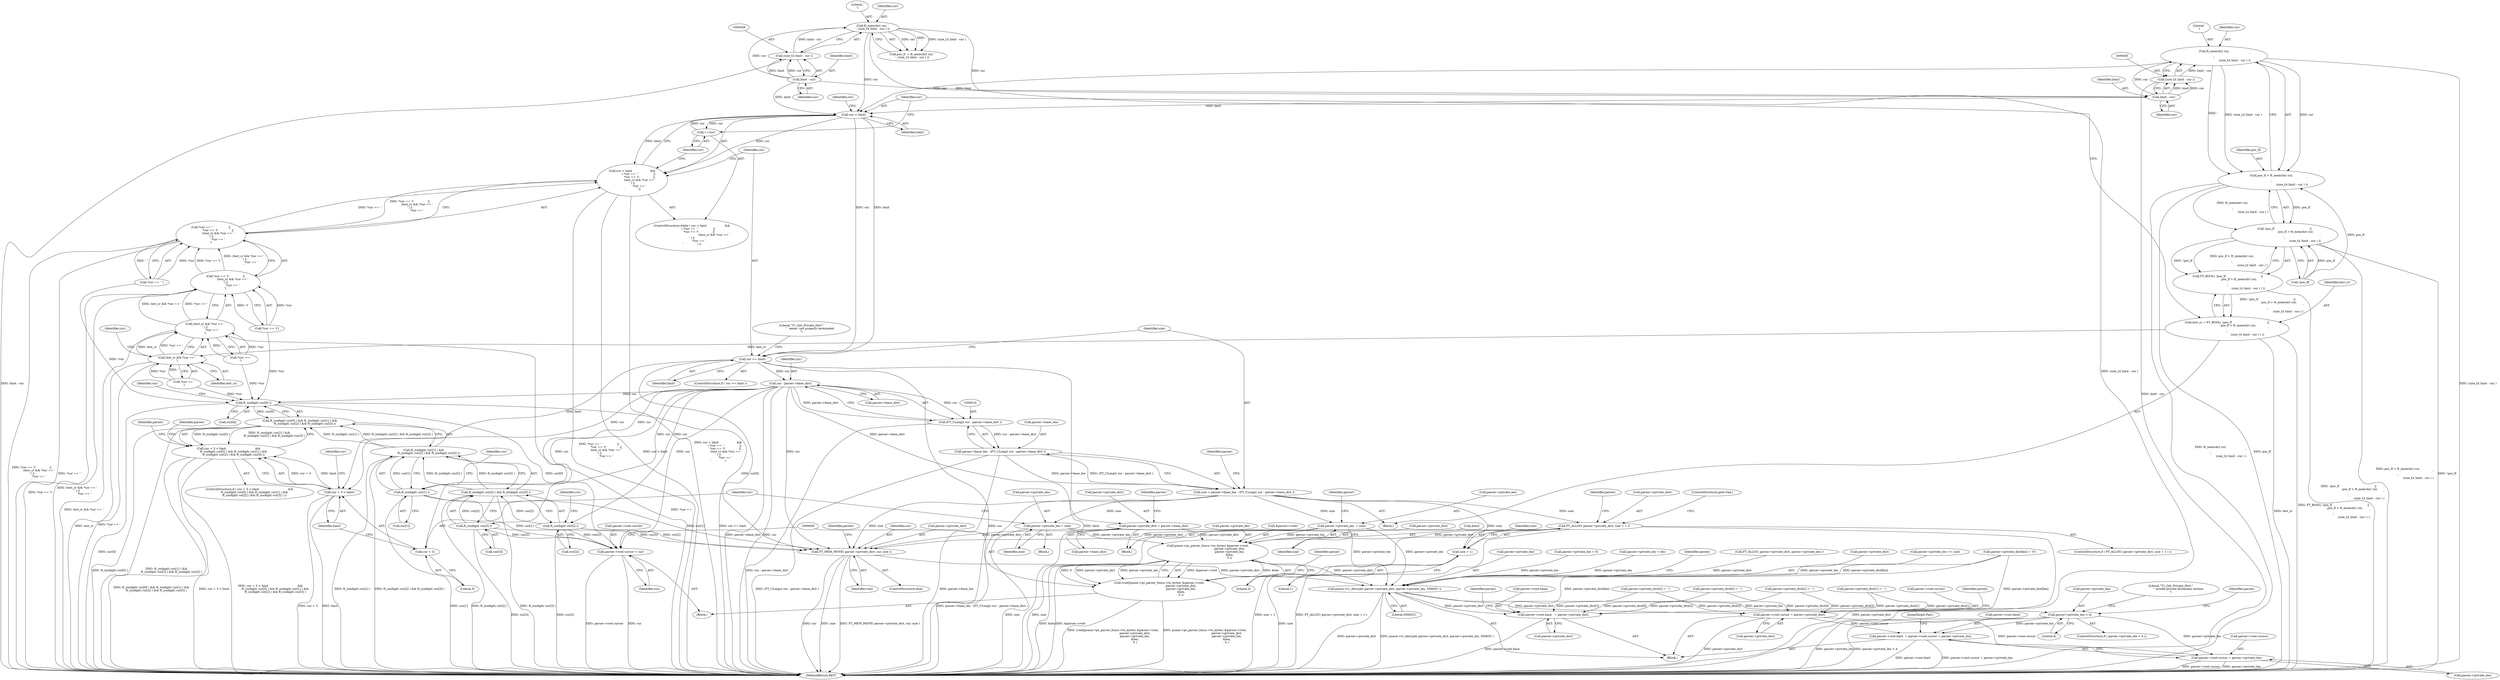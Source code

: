 digraph "0_savannah_e3058617f384cb6709f3878f753fa17aca9e3a30@API" {
"1000461" [label="(Call,ft_memchr( cur,\n                                             '\r',\n                                             (size_t)( limit - cur ) ))"];
"1000466" [label="(Call,limit - cur)"];
"1000450" [label="(Call,limit - cur)"];
"1000445" [label="(Call,ft_memchr( cur, '\n', (size_t)( limit - cur ) ))"];
"1000448" [label="(Call,(size_t)( limit - cur ))"];
"1000464" [label="(Call,(size_t)( limit - cur ))"];
"1000459" [label="(Call,pos_lf > ft_memchr( cur,\n                                             '\r',\n                                             (size_t)( limit - cur ) ))"];
"1000456" [label="(Call,!pos_lf                                       ||\n                         pos_lf > ft_memchr( cur,\n                                             '\r',\n                                             (size_t)( limit - cur ) ))"];
"1000455" [label="(Call,FT_BOOL( !pos_lf                                       ||\n                         pos_lf > ft_memchr( cur,\n                                             '\r',\n                                             (size_t)( limit - cur ) ) ))"];
"1000453" [label="(Call,test_cr = FT_BOOL( !pos_lf                                       ||\n                         pos_lf > ft_memchr( cur,\n                                             '\r',\n                                             (size_t)( limit - cur ) ) ))"];
"1000485" [label="(Call,test_cr && *cur == '\r')"];
"1000484" [label="(Call,(test_cr && *cur == '\r' ) ||\n                *cur == '\n')"];
"1000479" [label="(Call,*cur == '\t'               ||\n                (test_cr && *cur == '\r' ) ||\n                *cur == '\n')"];
"1000474" [label="(Call,*cur == ' '                ||\n                *cur == '\t'               ||\n                (test_cr && *cur == '\r' ) ||\n                *cur == '\n')"];
"1000470" [label="(Call,cur < limit                    &&\n              ( *cur == ' '                ||\n                *cur == '\t'               ||\n                (test_cr && *cur == '\r' ) ||\n                *cur == '\n'               ))"];
"1000471" [label="(Call,cur < limit)"];
"1000495" [label="(Call,++cur)"];
"1000498" [label="(Call,cur >= limit)"];
"1000517" [label="(Call,cur - parser->base_dict)"];
"1000515" [label="(Call,(FT_ULong)( cur - parser->base_dict ))"];
"1000511" [label="(Call,parser->base_len - (FT_ULong)( cur - parser->base_dict ))"];
"1000509" [label="(Call,size = parser->base_len - (FT_ULong)( cur - parser->base_dict ))"];
"1000528" [label="(Call,FT_ALLOC( parser->private_dict, size + 1 ))"];
"1000607" [label="(Call,psaux->ps_parser_funcs->to_bytes( &parser->root,\n                                                parser->private_dict,\n                                                parser->private_len,\n                                                &len,\n                                                0 ))"];
"1000605" [label="(Call,(void)psaux->ps_parser_funcs->to_bytes( &parser->root,\n                                                parser->private_dict,\n                                                parser->private_len,\n                                                &len,\n                                                0 ))"];
"1000640" [label="(Call,psaux->t1_decrypt( parser->private_dict, parser->private_len, 55665U ))"];
"1000649" [label="(Call,parser->private_len < 4)"];
"1000708" [label="(Call,parser->root.limit  = parser->root.cursor + parser->private_len)"];
"1000714" [label="(Call,parser->root.cursor + parser->private_len)"];
"1000690" [label="(Call,parser->root.base   = parser->private_dict)"];
"1000699" [label="(Call,parser->root.cursor = parser->private_dict)"];
"1000634" [label="(Call,FT_MEM_MOVE( parser->private_dict, cur, size ))"];
"1000532" [label="(Call,size + 1)"];
"1000536" [label="(Call,parser->private_len = size)"];
"1000555" [label="(Call,parser->private_len  = size)"];
"1000548" [label="(Call,parser->private_dict = parser->base_dict)"];
"1000572" [label="(Call,cur + 3 < limit)"];
"1000571" [label="(Call,cur + 3 < limit                                &&\n           ft_isxdigit( cur[0] ) && ft_isxdigit( cur[1] ) &&\n           ft_isxdigit( cur[2] ) && ft_isxdigit( cur[3] ))"];
"1000573" [label="(Call,cur + 3)"];
"1000578" [label="(Call,ft_isxdigit( cur[0] ))"];
"1000577" [label="(Call,ft_isxdigit( cur[0] ) && ft_isxdigit( cur[1] ) &&\n           ft_isxdigit( cur[2] ) && ft_isxdigit( cur[3] ))"];
"1000598" [label="(Call,parser->root.cursor = cur)"];
"1000583" [label="(Call,ft_isxdigit( cur[1] ))"];
"1000582" [label="(Call,ft_isxdigit( cur[1] ) &&\n           ft_isxdigit( cur[2] ) && ft_isxdigit( cur[3] ))"];
"1000588" [label="(Call,ft_isxdigit( cur[2] ))"];
"1000587" [label="(Call,ft_isxdigit( cur[2] ) && ft_isxdigit( cur[3] ))"];
"1000592" [label="(Call,ft_isxdigit( cur[3] ))"];
"1000641" [label="(Call,parser->private_dict)"];
"1000484" [label="(Call,(test_cr && *cur == '\r' ) ||\n                *cur == '\n')"];
"1000500" [label="(Identifier,limit)"];
"1000272" [label="(Block,)"];
"1000640" [label="(Call,psaux->t1_decrypt( parser->private_dict, parser->private_len, 55665U ))"];
"1000607" [label="(Call,psaux->ps_parser_funcs->to_bytes( &parser->root,\n                                                parser->private_dict,\n                                                parser->private_len,\n                                                &len,\n                                                0 ))"];
"1000468" [label="(Identifier,cur)"];
"1000452" [label="(Identifier,cur)"];
"1000705" [label="(Call,parser->private_dict)"];
"1000570" [label="(ControlStructure,if ( cur + 3 < limit                                &&\n           ft_isxdigit( cur[0] ) && ft_isxdigit( cur[1] ) &&\n           ft_isxdigit( cur[2] ) && ft_isxdigit( cur[3] ) ))"];
"1000549" [label="(Call,parser->private_dict)"];
"1000708" [label="(Call,parser->root.limit  = parser->root.cursor + parser->private_len)"];
"1000462" [label="(Identifier,cur)"];
"1000472" [label="(Identifier,cur)"];
"1000456" [label="(Call,!pos_lf                                       ||\n                         pos_lf > ft_memchr( cur,\n                                             '\r',\n                                             (size_t)( limit - cur ) ))"];
"1000572" [label="(Call,cur + 3 < limit)"];
"1000447" [label="(Literal,'\n')"];
"1000497" [label="(ControlStructure,if ( cur >= limit ))"];
"1000266" [label="(Call,parser->private_len += size)"];
"1000571" [label="(Call,cur + 3 < limit                                &&\n           ft_isxdigit( cur[0] ) && ft_isxdigit( cur[1] ) &&\n           ft_isxdigit( cur[2] ) && ft_isxdigit( cur[3] ))"];
"1000471" [label="(Call,cur < limit)"];
"1000638" [label="(Identifier,cur)"];
"1000486" [label="(Identifier,test_cr)"];
"1000720" [label="(Call,parser->private_len)"];
"1000644" [label="(Call,parser->private_len)"];
"1000620" [label="(Literal,0)"];
"1000605" [label="(Call,(void)psaux->ps_parser_funcs->to_bytes( &parser->root,\n                                                parser->private_dict,\n                                                parser->private_len,\n                                                &len,\n                                                0 ))"];
"1000690" [label="(Call,parser->root.base   = parser->private_dict)"];
"1000576" [label="(Identifier,limit)"];
"1000696" [label="(Call,parser->private_dict)"];
"1000615" [label="(Call,parser->private_len)"];
"1000700" [label="(Call,parser->root.cursor)"];
"1000455" [label="(Call,FT_BOOL( !pos_lf                                       ||\n                         pos_lf > ft_memchr( cur,\n                                             '\r',\n                                             (size_t)( limit - cur ) ) ))"];
"1000519" [label="(Call,parser->base_dict)"];
"1000477" [label="(Identifier,cur)"];
"1000515" [label="(Call,(FT_ULong)( cur - parser->base_dict ))"];
"1000579" [label="(Call,cur[0])"];
"1000578" [label="(Call,ft_isxdigit( cur[0] ))"];
"1000555" [label="(Call,parser->private_len  = size)"];
"1000141" [label="(Block,)"];
"1000445" [label="(Call,ft_memchr( cur, '\n', (size_t)( limit - cur ) ))"];
"1000510" [label="(Identifier,size)"];
"1000699" [label="(Call,parser->root.cursor = parser->private_dict)"];
"1000669" [label="(Call,parser->private_dict[1] = ' ')"];
"1000491" [label="(Call,*cur == '\n')"];
"1000538" [label="(Identifier,parser)"];
"1000650" [label="(Call,parser->private_len)"];
"1000512" [label="(Call,parser->base_len)"];
"1000469" [label="(ControlStructure,while ( cur < limit                    &&\n              ( *cur == ' '                ||\n                *cur == '\t'               ||\n                (test_cr && *cur == '\r' ) ||\n                *cur == '\n'               ) ))"];
"1000475" [label="(Call,*cur == ' ')"];
"1000229" [label="(Call,parser->private_len = 0)"];
"1000608" [label="(Call,&parser->root)"];
"1000711" [label="(Identifier,parser)"];
"1000683" [label="(Call,parser->private_dict[3] = ' ')"];
"1000557" [label="(Identifier,parser)"];
"1000470" [label="(Call,cur < limit                    &&\n              ( *cur == ' '                ||\n                *cur == '\t'               ||\n                (test_cr && *cur == '\r' ) ||\n                *cur == '\n'               ))"];
"1000450" [label="(Call,limit - cur)"];
"1000473" [label="(Identifier,limit)"];
"1000532" [label="(Call,size + 1)"];
"1000639" [label="(Identifier,size)"];
"1000542" [label="(Block,)"];
"1000575" [label="(Literal,3)"];
"1000582" [label="(Call,ft_isxdigit( cur[1] ) &&\n           ft_isxdigit( cur[2] ) && ft_isxdigit( cur[3] ))"];
"1000633" [label="(ControlStructure,else)"];
"1000463" [label="(Literal,'\r')"];
"1000662" [label="(Call,parser->private_dict[0] = ' ')"];
"1000593" [label="(Call,cur[3])"];
"1000474" [label="(Call,*cur == ' '                ||\n                *cur == '\t'               ||\n                (test_cr && *cur == '\r' ) ||\n                *cur == '\n')"];
"1000727" [label="(MethodReturn,RET)"];
"1000460" [label="(Identifier,pos_lf)"];
"1000536" [label="(Call,parser->private_len = size)"];
"1000612" [label="(Call,parser->private_dict)"];
"1000459" [label="(Call,pos_lf > ft_memchr( cur,\n                                             '\r',\n                                             (size_t)( limit - cur ) ))"];
"1000499" [label="(Identifier,cur)"];
"1000503" [label="(Literal,\"T1_Get_Private_Dict:\"\n                   \" `eexec' not properly terminated\n\")"];
"1000723" [label="(JumpTarget,Fail:)"];
"1000584" [label="(Call,cur[1])"];
"1000635" [label="(Call,parser->private_dict)"];
"1000656" [label="(Literal,\"T1_Get_Private_Dict:\"\n                 \" invalid private dictionary section\n\")"];
"1000457" [label="(Call,!pos_lf)"];
"1000583" [label="(Call,ft_isxdigit( cur[1] ))"];
"1000588" [label="(Call,ft_isxdigit( cur[2] ))"];
"1000443" [label="(Call,pos_lf  = ft_memchr( cur, '\n', (size_t)( limit - cur ) ))"];
"1000537" [label="(Call,parser->private_len)"];
"1000634" [label="(Call,FT_MEM_MOVE( parser->private_dict, cur, size ))"];
"1000621" [label="(Call,parser->private_len = len)"];
"1000559" [label="(Identifier,size)"];
"1000466" [label="(Call,limit - cur)"];
"1000552" [label="(Call,parser->base_dict)"];
"1000598" [label="(Call,parser->root.cursor = cur)"];
"1000464" [label="(Call,(size_t)( limit - cur ))"];
"1000691" [label="(Call,parser->root.base)"];
"1000493" [label="(Identifier,cur)"];
"1000496" [label="(Identifier,cur)"];
"1000577" [label="(Call,ft_isxdigit( cur[0] ) && ft_isxdigit( cur[1] ) &&\n           ft_isxdigit( cur[2] ) && ft_isxdigit( cur[3] ))"];
"1000511" [label="(Call,parser->base_len - (FT_ULong)( cur - parser->base_dict ))"];
"1000715" [label="(Call,parser->root.cursor)"];
"1000495" [label="(Call,++cur)"];
"1000498" [label="(Call,cur >= limit)"];
"1000626" [label="(Call,parser->private_dict[len] = '\0')"];
"1000580" [label="(Identifier,cur)"];
"1000601" [label="(Identifier,parser)"];
"1000648" [label="(ControlStructure,if ( parser->private_len < 4 ))"];
"1000665" [label="(Identifier,parser)"];
"1000479" [label="(Call,*cur == '\t'               ||\n                (test_cr && *cur == '\r' ) ||\n                *cur == '\n')"];
"1000642" [label="(Identifier,parser)"];
"1000604" [label="(Identifier,cur)"];
"1000509" [label="(Call,size = parser->base_len - (FT_ULong)( cur - parser->base_dict ))"];
"1000585" [label="(Identifier,cur)"];
"1000562" [label="(Identifier,parser)"];
"1000653" [label="(Literal,4)"];
"1000487" [label="(Call,*cur == '\r')"];
"1000548" [label="(Call,parser->private_dict = parser->base_dict)"];
"1000623" [label="(Identifier,parser)"];
"1000587" [label="(Call,ft_isxdigit( cur[2] ) && ft_isxdigit( cur[3] ))"];
"1000451" [label="(Identifier,limit)"];
"1000454" [label="(Identifier,test_cr)"];
"1000594" [label="(Identifier,cur)"];
"1000529" [label="(Call,parser->private_dict)"];
"1000533" [label="(Identifier,size)"];
"1000556" [label="(Call,parser->private_len)"];
"1000446" [label="(Identifier,cur)"];
"1000590" [label="(Identifier,cur)"];
"1000480" [label="(Call,*cur == '\t')"];
"1000526" [label="(Block,)"];
"1000618" [label="(Call,&len)"];
"1000534" [label="(Literal,1)"];
"1000528" [label="(Call,FT_ALLOC( parser->private_dict, size + 1 ))"];
"1000527" [label="(ControlStructure,if ( FT_ALLOC( parser->private_dict, size + 1 ) ))"];
"1000467" [label="(Identifier,limit)"];
"1000636" [label="(Identifier,parser)"];
"1000596" [label="(Block,)"];
"1000517" [label="(Call,cur - parser->base_dict)"];
"1000647" [label="(Literal,55665U)"];
"1000651" [label="(Identifier,parser)"];
"1000485" [label="(Call,test_cr && *cur == '\r')"];
"1000221" [label="(Call,FT_ALLOC( parser->private_dict, parser->private_len ))"];
"1000573" [label="(Call,cur + 3)"];
"1000589" [label="(Call,cur[2])"];
"1000574" [label="(Identifier,cur)"];
"1000448" [label="(Call,(size_t)( limit - cur ))"];
"1000540" [label="(Identifier,size)"];
"1000524" [label="(Identifier,parser)"];
"1000461" [label="(Call,ft_memchr( cur,\n                                             '\r',\n                                             (size_t)( limit - cur ) ))"];
"1000535" [label="(ControlStructure,goto Fail;)"];
"1000453" [label="(Call,test_cr = FT_BOOL( !pos_lf                                       ||\n                         pos_lf > ft_memchr( cur,\n                                             '\r',\n                                             (size_t)( limit - cur ) ) ))"];
"1000592" [label="(Call,ft_isxdigit( cur[3] ))"];
"1000599" [label="(Call,parser->root.cursor)"];
"1000676" [label="(Call,parser->private_dict[2] = ' ')"];
"1000702" [label="(Identifier,parser)"];
"1000714" [label="(Call,parser->root.cursor + parser->private_len)"];
"1000709" [label="(Call,parser->root.limit)"];
"1000649" [label="(Call,parser->private_len < 4)"];
"1000518" [label="(Identifier,cur)"];
"1000461" -> "1000459"  [label="AST: "];
"1000461" -> "1000464"  [label="CFG: "];
"1000462" -> "1000461"  [label="AST: "];
"1000463" -> "1000461"  [label="AST: "];
"1000464" -> "1000461"  [label="AST: "];
"1000459" -> "1000461"  [label="CFG: "];
"1000461" -> "1000727"  [label="DDG: (size_t)( limit - cur )"];
"1000461" -> "1000459"  [label="DDG: cur"];
"1000461" -> "1000459"  [label="DDG: '\r'"];
"1000461" -> "1000459"  [label="DDG: (size_t)( limit - cur )"];
"1000466" -> "1000461"  [label="DDG: cur"];
"1000464" -> "1000461"  [label="DDG: limit - cur"];
"1000461" -> "1000471"  [label="DDG: cur"];
"1000466" -> "1000464"  [label="AST: "];
"1000466" -> "1000468"  [label="CFG: "];
"1000467" -> "1000466"  [label="AST: "];
"1000468" -> "1000466"  [label="AST: "];
"1000464" -> "1000466"  [label="CFG: "];
"1000466" -> "1000464"  [label="DDG: limit"];
"1000466" -> "1000464"  [label="DDG: cur"];
"1000450" -> "1000466"  [label="DDG: limit"];
"1000445" -> "1000466"  [label="DDG: cur"];
"1000466" -> "1000471"  [label="DDG: limit"];
"1000450" -> "1000448"  [label="AST: "];
"1000450" -> "1000452"  [label="CFG: "];
"1000451" -> "1000450"  [label="AST: "];
"1000452" -> "1000450"  [label="AST: "];
"1000448" -> "1000450"  [label="CFG: "];
"1000450" -> "1000445"  [label="DDG: cur"];
"1000450" -> "1000448"  [label="DDG: limit"];
"1000450" -> "1000448"  [label="DDG: cur"];
"1000450" -> "1000471"  [label="DDG: limit"];
"1000445" -> "1000443"  [label="AST: "];
"1000445" -> "1000448"  [label="CFG: "];
"1000446" -> "1000445"  [label="AST: "];
"1000447" -> "1000445"  [label="AST: "];
"1000448" -> "1000445"  [label="AST: "];
"1000443" -> "1000445"  [label="CFG: "];
"1000445" -> "1000727"  [label="DDG: (size_t)( limit - cur )"];
"1000445" -> "1000443"  [label="DDG: cur"];
"1000445" -> "1000443"  [label="DDG: '\n'"];
"1000445" -> "1000443"  [label="DDG: (size_t)( limit - cur )"];
"1000448" -> "1000445"  [label="DDG: limit - cur"];
"1000445" -> "1000471"  [label="DDG: cur"];
"1000449" -> "1000448"  [label="AST: "];
"1000448" -> "1000727"  [label="DDG: limit - cur"];
"1000465" -> "1000464"  [label="AST: "];
"1000464" -> "1000727"  [label="DDG: limit - cur"];
"1000459" -> "1000456"  [label="AST: "];
"1000460" -> "1000459"  [label="AST: "];
"1000456" -> "1000459"  [label="CFG: "];
"1000459" -> "1000727"  [label="DDG: ft_memchr( cur,\n                                             '\r',\n                                             (size_t)( limit - cur ) )"];
"1000459" -> "1000727"  [label="DDG: pos_lf"];
"1000459" -> "1000456"  [label="DDG: pos_lf"];
"1000459" -> "1000456"  [label="DDG: ft_memchr( cur,\n                                             '\r',\n                                             (size_t)( limit - cur ) )"];
"1000457" -> "1000459"  [label="DDG: pos_lf"];
"1000456" -> "1000455"  [label="AST: "];
"1000456" -> "1000457"  [label="CFG: "];
"1000457" -> "1000456"  [label="AST: "];
"1000455" -> "1000456"  [label="CFG: "];
"1000456" -> "1000727"  [label="DDG: pos_lf > ft_memchr( cur,\n                                             '\r',\n                                             (size_t)( limit - cur ) )"];
"1000456" -> "1000727"  [label="DDG: !pos_lf"];
"1000456" -> "1000455"  [label="DDG: !pos_lf"];
"1000456" -> "1000455"  [label="DDG: pos_lf > ft_memchr( cur,\n                                             '\r',\n                                             (size_t)( limit - cur ) )"];
"1000457" -> "1000456"  [label="DDG: pos_lf"];
"1000455" -> "1000453"  [label="AST: "];
"1000453" -> "1000455"  [label="CFG: "];
"1000455" -> "1000727"  [label="DDG: !pos_lf                                       ||\n                         pos_lf > ft_memchr( cur,\n                                             '\r',\n                                             (size_t)( limit - cur ) )"];
"1000455" -> "1000453"  [label="DDG: !pos_lf                                       ||\n                         pos_lf > ft_memchr( cur,\n                                             '\r',\n                                             (size_t)( limit - cur ) )"];
"1000453" -> "1000272"  [label="AST: "];
"1000454" -> "1000453"  [label="AST: "];
"1000472" -> "1000453"  [label="CFG: "];
"1000453" -> "1000727"  [label="DDG: FT_BOOL( !pos_lf                                       ||\n                         pos_lf > ft_memchr( cur,\n                                             '\r',\n                                             (size_t)( limit - cur ) ) )"];
"1000453" -> "1000727"  [label="DDG: test_cr"];
"1000453" -> "1000485"  [label="DDG: test_cr"];
"1000485" -> "1000484"  [label="AST: "];
"1000485" -> "1000486"  [label="CFG: "];
"1000485" -> "1000487"  [label="CFG: "];
"1000486" -> "1000485"  [label="AST: "];
"1000487" -> "1000485"  [label="AST: "];
"1000493" -> "1000485"  [label="CFG: "];
"1000484" -> "1000485"  [label="CFG: "];
"1000485" -> "1000727"  [label="DDG: test_cr"];
"1000485" -> "1000727"  [label="DDG: *cur == '\r'"];
"1000485" -> "1000484"  [label="DDG: test_cr"];
"1000485" -> "1000484"  [label="DDG: *cur == '\r'"];
"1000487" -> "1000485"  [label="DDG: *cur"];
"1000487" -> "1000485"  [label="DDG: '\r'"];
"1000484" -> "1000479"  [label="AST: "];
"1000484" -> "1000491"  [label="CFG: "];
"1000491" -> "1000484"  [label="AST: "];
"1000479" -> "1000484"  [label="CFG: "];
"1000484" -> "1000727"  [label="DDG: *cur == '\n'"];
"1000484" -> "1000727"  [label="DDG: test_cr && *cur == '\r'"];
"1000484" -> "1000479"  [label="DDG: test_cr && *cur == '\r'"];
"1000484" -> "1000479"  [label="DDG: *cur == '\n'"];
"1000491" -> "1000484"  [label="DDG: *cur"];
"1000491" -> "1000484"  [label="DDG: '\n'"];
"1000479" -> "1000474"  [label="AST: "];
"1000479" -> "1000480"  [label="CFG: "];
"1000480" -> "1000479"  [label="AST: "];
"1000474" -> "1000479"  [label="CFG: "];
"1000479" -> "1000727"  [label="DDG: *cur == '\t'"];
"1000479" -> "1000727"  [label="DDG: (test_cr && *cur == '\r' ) ||\n                *cur == '\n'"];
"1000479" -> "1000474"  [label="DDG: *cur == '\t'"];
"1000479" -> "1000474"  [label="DDG: (test_cr && *cur == '\r' ) ||\n                *cur == '\n'"];
"1000480" -> "1000479"  [label="DDG: *cur"];
"1000480" -> "1000479"  [label="DDG: '\t'"];
"1000474" -> "1000470"  [label="AST: "];
"1000474" -> "1000475"  [label="CFG: "];
"1000475" -> "1000474"  [label="AST: "];
"1000470" -> "1000474"  [label="CFG: "];
"1000474" -> "1000727"  [label="DDG: *cur == '\t'               ||\n                (test_cr && *cur == '\r' ) ||\n                *cur == '\n'"];
"1000474" -> "1000727"  [label="DDG: *cur == ' '"];
"1000474" -> "1000470"  [label="DDG: *cur == ' '"];
"1000474" -> "1000470"  [label="DDG: *cur == '\t'               ||\n                (test_cr && *cur == '\r' ) ||\n                *cur == '\n'"];
"1000475" -> "1000474"  [label="DDG: *cur"];
"1000475" -> "1000474"  [label="DDG: ' '"];
"1000470" -> "1000469"  [label="AST: "];
"1000470" -> "1000471"  [label="CFG: "];
"1000471" -> "1000470"  [label="AST: "];
"1000496" -> "1000470"  [label="CFG: "];
"1000499" -> "1000470"  [label="CFG: "];
"1000470" -> "1000727"  [label="DDG: *cur == ' '                ||\n                *cur == '\t'               ||\n                (test_cr && *cur == '\r' ) ||\n                *cur == '\n'"];
"1000470" -> "1000727"  [label="DDG: cur < limit"];
"1000470" -> "1000727"  [label="DDG: cur < limit                    &&\n              ( *cur == ' '                ||\n                *cur == '\t'               ||\n                (test_cr && *cur == '\r' ) ||\n                *cur == '\n'               )"];
"1000471" -> "1000470"  [label="DDG: cur"];
"1000471" -> "1000470"  [label="DDG: limit"];
"1000471" -> "1000473"  [label="CFG: "];
"1000472" -> "1000471"  [label="AST: "];
"1000473" -> "1000471"  [label="AST: "];
"1000477" -> "1000471"  [label="CFG: "];
"1000495" -> "1000471"  [label="DDG: cur"];
"1000471" -> "1000495"  [label="DDG: cur"];
"1000471" -> "1000498"  [label="DDG: cur"];
"1000471" -> "1000498"  [label="DDG: limit"];
"1000495" -> "1000469"  [label="AST: "];
"1000495" -> "1000496"  [label="CFG: "];
"1000496" -> "1000495"  [label="AST: "];
"1000472" -> "1000495"  [label="CFG: "];
"1000498" -> "1000497"  [label="AST: "];
"1000498" -> "1000500"  [label="CFG: "];
"1000499" -> "1000498"  [label="AST: "];
"1000500" -> "1000498"  [label="AST: "];
"1000503" -> "1000498"  [label="CFG: "];
"1000510" -> "1000498"  [label="CFG: "];
"1000498" -> "1000727"  [label="DDG: cur >= limit"];
"1000498" -> "1000727"  [label="DDG: cur"];
"1000498" -> "1000727"  [label="DDG: limit"];
"1000498" -> "1000517"  [label="DDG: cur"];
"1000498" -> "1000572"  [label="DDG: limit"];
"1000517" -> "1000515"  [label="AST: "];
"1000517" -> "1000519"  [label="CFG: "];
"1000518" -> "1000517"  [label="AST: "];
"1000519" -> "1000517"  [label="AST: "];
"1000515" -> "1000517"  [label="CFG: "];
"1000517" -> "1000727"  [label="DDG: parser->base_dict"];
"1000517" -> "1000727"  [label="DDG: cur"];
"1000517" -> "1000515"  [label="DDG: cur"];
"1000517" -> "1000515"  [label="DDG: parser->base_dict"];
"1000517" -> "1000548"  [label="DDG: parser->base_dict"];
"1000517" -> "1000572"  [label="DDG: cur"];
"1000517" -> "1000573"  [label="DDG: cur"];
"1000517" -> "1000578"  [label="DDG: cur"];
"1000517" -> "1000583"  [label="DDG: cur"];
"1000517" -> "1000588"  [label="DDG: cur"];
"1000517" -> "1000592"  [label="DDG: cur"];
"1000517" -> "1000598"  [label="DDG: cur"];
"1000517" -> "1000634"  [label="DDG: cur"];
"1000515" -> "1000511"  [label="AST: "];
"1000516" -> "1000515"  [label="AST: "];
"1000511" -> "1000515"  [label="CFG: "];
"1000515" -> "1000727"  [label="DDG: cur - parser->base_dict"];
"1000515" -> "1000511"  [label="DDG: cur - parser->base_dict"];
"1000511" -> "1000509"  [label="AST: "];
"1000512" -> "1000511"  [label="AST: "];
"1000509" -> "1000511"  [label="CFG: "];
"1000511" -> "1000727"  [label="DDG: (FT_ULong)( cur - parser->base_dict )"];
"1000511" -> "1000727"  [label="DDG: parser->base_len"];
"1000511" -> "1000509"  [label="DDG: parser->base_len"];
"1000511" -> "1000509"  [label="DDG: (FT_ULong)( cur - parser->base_dict )"];
"1000509" -> "1000272"  [label="AST: "];
"1000510" -> "1000509"  [label="AST: "];
"1000524" -> "1000509"  [label="CFG: "];
"1000509" -> "1000727"  [label="DDG: parser->base_len - (FT_ULong)( cur - parser->base_dict )"];
"1000509" -> "1000528"  [label="DDG: size"];
"1000509" -> "1000532"  [label="DDG: size"];
"1000509" -> "1000536"  [label="DDG: size"];
"1000509" -> "1000555"  [label="DDG: size"];
"1000509" -> "1000634"  [label="DDG: size"];
"1000528" -> "1000527"  [label="AST: "];
"1000528" -> "1000532"  [label="CFG: "];
"1000529" -> "1000528"  [label="AST: "];
"1000532" -> "1000528"  [label="AST: "];
"1000535" -> "1000528"  [label="CFG: "];
"1000538" -> "1000528"  [label="CFG: "];
"1000528" -> "1000727"  [label="DDG: FT_ALLOC( parser->private_dict, size + 1 )"];
"1000528" -> "1000727"  [label="DDG: parser->private_dict"];
"1000528" -> "1000727"  [label="DDG: size + 1"];
"1000528" -> "1000607"  [label="DDG: parser->private_dict"];
"1000528" -> "1000634"  [label="DDG: parser->private_dict"];
"1000607" -> "1000605"  [label="AST: "];
"1000607" -> "1000620"  [label="CFG: "];
"1000608" -> "1000607"  [label="AST: "];
"1000612" -> "1000607"  [label="AST: "];
"1000615" -> "1000607"  [label="AST: "];
"1000618" -> "1000607"  [label="AST: "];
"1000620" -> "1000607"  [label="AST: "];
"1000605" -> "1000607"  [label="CFG: "];
"1000607" -> "1000727"  [label="DDG: &len"];
"1000607" -> "1000727"  [label="DDG: &parser->root"];
"1000607" -> "1000605"  [label="DDG: &parser->root"];
"1000607" -> "1000605"  [label="DDG: &len"];
"1000607" -> "1000605"  [label="DDG: 0"];
"1000607" -> "1000605"  [label="DDG: parser->private_dict"];
"1000607" -> "1000605"  [label="DDG: parser->private_len"];
"1000548" -> "1000607"  [label="DDG: parser->private_dict"];
"1000555" -> "1000607"  [label="DDG: parser->private_len"];
"1000536" -> "1000607"  [label="DDG: parser->private_len"];
"1000607" -> "1000640"  [label="DDG: parser->private_dict"];
"1000605" -> "1000596"  [label="AST: "];
"1000606" -> "1000605"  [label="AST: "];
"1000623" -> "1000605"  [label="CFG: "];
"1000605" -> "1000727"  [label="DDG: psaux->ps_parser_funcs->to_bytes( &parser->root,\n                                                parser->private_dict,\n                                                parser->private_len,\n                                                &len,\n                                                0 )"];
"1000605" -> "1000727"  [label="DDG: (void)psaux->ps_parser_funcs->to_bytes( &parser->root,\n                                                parser->private_dict,\n                                                parser->private_len,\n                                                &len,\n                                                0 )"];
"1000640" -> "1000141"  [label="AST: "];
"1000640" -> "1000647"  [label="CFG: "];
"1000641" -> "1000640"  [label="AST: "];
"1000644" -> "1000640"  [label="AST: "];
"1000647" -> "1000640"  [label="AST: "];
"1000651" -> "1000640"  [label="CFG: "];
"1000640" -> "1000727"  [label="DDG: parser->private_dict"];
"1000640" -> "1000727"  [label="DDG: psaux->t1_decrypt( parser->private_dict, parser->private_len, 55665U )"];
"1000626" -> "1000640"  [label="DDG: parser->private_dict[len]"];
"1000634" -> "1000640"  [label="DDG: parser->private_dict"];
"1000221" -> "1000640"  [label="DDG: parser->private_dict"];
"1000621" -> "1000640"  [label="DDG: parser->private_len"];
"1000266" -> "1000640"  [label="DDG: parser->private_len"];
"1000555" -> "1000640"  [label="DDG: parser->private_len"];
"1000229" -> "1000640"  [label="DDG: parser->private_len"];
"1000536" -> "1000640"  [label="DDG: parser->private_len"];
"1000640" -> "1000649"  [label="DDG: parser->private_len"];
"1000640" -> "1000690"  [label="DDG: parser->private_dict"];
"1000640" -> "1000699"  [label="DDG: parser->private_dict"];
"1000649" -> "1000648"  [label="AST: "];
"1000649" -> "1000653"  [label="CFG: "];
"1000650" -> "1000649"  [label="AST: "];
"1000653" -> "1000649"  [label="AST: "];
"1000656" -> "1000649"  [label="CFG: "];
"1000665" -> "1000649"  [label="CFG: "];
"1000649" -> "1000727"  [label="DDG: parser->private_len"];
"1000649" -> "1000727"  [label="DDG: parser->private_len < 4"];
"1000649" -> "1000708"  [label="DDG: parser->private_len"];
"1000649" -> "1000714"  [label="DDG: parser->private_len"];
"1000708" -> "1000141"  [label="AST: "];
"1000708" -> "1000714"  [label="CFG: "];
"1000709" -> "1000708"  [label="AST: "];
"1000714" -> "1000708"  [label="AST: "];
"1000723" -> "1000708"  [label="CFG: "];
"1000708" -> "1000727"  [label="DDG: parser->root.cursor + parser->private_len"];
"1000708" -> "1000727"  [label="DDG: parser->root.limit"];
"1000699" -> "1000708"  [label="DDG: parser->root.cursor"];
"1000714" -> "1000720"  [label="CFG: "];
"1000715" -> "1000714"  [label="AST: "];
"1000720" -> "1000714"  [label="AST: "];
"1000714" -> "1000727"  [label="DDG: parser->root.cursor"];
"1000714" -> "1000727"  [label="DDG: parser->private_len"];
"1000699" -> "1000714"  [label="DDG: parser->root.cursor"];
"1000690" -> "1000141"  [label="AST: "];
"1000690" -> "1000696"  [label="CFG: "];
"1000691" -> "1000690"  [label="AST: "];
"1000696" -> "1000690"  [label="AST: "];
"1000702" -> "1000690"  [label="CFG: "];
"1000690" -> "1000727"  [label="DDG: parser->root.base"];
"1000676" -> "1000690"  [label="DDG: parser->private_dict[2]"];
"1000626" -> "1000690"  [label="DDG: parser->private_dict[len]"];
"1000669" -> "1000690"  [label="DDG: parser->private_dict[1]"];
"1000683" -> "1000690"  [label="DDG: parser->private_dict[3]"];
"1000662" -> "1000690"  [label="DDG: parser->private_dict[0]"];
"1000699" -> "1000141"  [label="AST: "];
"1000699" -> "1000705"  [label="CFG: "];
"1000700" -> "1000699"  [label="AST: "];
"1000705" -> "1000699"  [label="AST: "];
"1000711" -> "1000699"  [label="CFG: "];
"1000699" -> "1000727"  [label="DDG: parser->private_dict"];
"1000676" -> "1000699"  [label="DDG: parser->private_dict[2]"];
"1000626" -> "1000699"  [label="DDG: parser->private_dict[len]"];
"1000669" -> "1000699"  [label="DDG: parser->private_dict[1]"];
"1000683" -> "1000699"  [label="DDG: parser->private_dict[3]"];
"1000662" -> "1000699"  [label="DDG: parser->private_dict[0]"];
"1000634" -> "1000633"  [label="AST: "];
"1000634" -> "1000639"  [label="CFG: "];
"1000635" -> "1000634"  [label="AST: "];
"1000638" -> "1000634"  [label="AST: "];
"1000639" -> "1000634"  [label="AST: "];
"1000642" -> "1000634"  [label="CFG: "];
"1000634" -> "1000727"  [label="DDG: cur"];
"1000634" -> "1000727"  [label="DDG: size"];
"1000634" -> "1000727"  [label="DDG: FT_MEM_MOVE( parser->private_dict, cur, size )"];
"1000548" -> "1000634"  [label="DDG: parser->private_dict"];
"1000578" -> "1000634"  [label="DDG: cur[0]"];
"1000588" -> "1000634"  [label="DDG: cur[2]"];
"1000583" -> "1000634"  [label="DDG: cur[1]"];
"1000592" -> "1000634"  [label="DDG: cur[3]"];
"1000532" -> "1000534"  [label="CFG: "];
"1000533" -> "1000532"  [label="AST: "];
"1000534" -> "1000532"  [label="AST: "];
"1000532" -> "1000727"  [label="DDG: size"];
"1000536" -> "1000526"  [label="AST: "];
"1000536" -> "1000540"  [label="CFG: "];
"1000537" -> "1000536"  [label="AST: "];
"1000540" -> "1000536"  [label="AST: "];
"1000574" -> "1000536"  [label="CFG: "];
"1000536" -> "1000727"  [label="DDG: size"];
"1000555" -> "1000542"  [label="AST: "];
"1000555" -> "1000559"  [label="CFG: "];
"1000556" -> "1000555"  [label="AST: "];
"1000559" -> "1000555"  [label="AST: "];
"1000562" -> "1000555"  [label="CFG: "];
"1000555" -> "1000727"  [label="DDG: size"];
"1000548" -> "1000542"  [label="AST: "];
"1000548" -> "1000552"  [label="CFG: "];
"1000549" -> "1000548"  [label="AST: "];
"1000552" -> "1000548"  [label="AST: "];
"1000557" -> "1000548"  [label="CFG: "];
"1000572" -> "1000571"  [label="AST: "];
"1000572" -> "1000576"  [label="CFG: "];
"1000573" -> "1000572"  [label="AST: "];
"1000576" -> "1000572"  [label="AST: "];
"1000580" -> "1000572"  [label="CFG: "];
"1000571" -> "1000572"  [label="CFG: "];
"1000572" -> "1000727"  [label="DDG: limit"];
"1000572" -> "1000727"  [label="DDG: cur + 3"];
"1000572" -> "1000571"  [label="DDG: cur + 3"];
"1000572" -> "1000571"  [label="DDG: limit"];
"1000571" -> "1000570"  [label="AST: "];
"1000571" -> "1000577"  [label="CFG: "];
"1000577" -> "1000571"  [label="AST: "];
"1000601" -> "1000571"  [label="CFG: "];
"1000636" -> "1000571"  [label="CFG: "];
"1000571" -> "1000727"  [label="DDG: cur + 3 < limit                                &&\n           ft_isxdigit( cur[0] ) && ft_isxdigit( cur[1] ) &&\n           ft_isxdigit( cur[2] ) && ft_isxdigit( cur[3] )"];
"1000571" -> "1000727"  [label="DDG: ft_isxdigit( cur[0] ) && ft_isxdigit( cur[1] ) &&\n           ft_isxdigit( cur[2] ) && ft_isxdigit( cur[3] )"];
"1000571" -> "1000727"  [label="DDG: cur + 3 < limit"];
"1000577" -> "1000571"  [label="DDG: ft_isxdigit( cur[0] )"];
"1000577" -> "1000571"  [label="DDG: ft_isxdigit( cur[1] ) &&\n           ft_isxdigit( cur[2] ) && ft_isxdigit( cur[3] )"];
"1000573" -> "1000575"  [label="CFG: "];
"1000574" -> "1000573"  [label="AST: "];
"1000575" -> "1000573"  [label="AST: "];
"1000576" -> "1000573"  [label="CFG: "];
"1000578" -> "1000577"  [label="AST: "];
"1000578" -> "1000579"  [label="CFG: "];
"1000579" -> "1000578"  [label="AST: "];
"1000585" -> "1000578"  [label="CFG: "];
"1000577" -> "1000578"  [label="CFG: "];
"1000578" -> "1000727"  [label="DDG: cur[0]"];
"1000578" -> "1000577"  [label="DDG: cur[0]"];
"1000487" -> "1000578"  [label="DDG: *cur"];
"1000475" -> "1000578"  [label="DDG: *cur"];
"1000491" -> "1000578"  [label="DDG: *cur"];
"1000480" -> "1000578"  [label="DDG: *cur"];
"1000578" -> "1000598"  [label="DDG: cur[0]"];
"1000577" -> "1000582"  [label="CFG: "];
"1000582" -> "1000577"  [label="AST: "];
"1000577" -> "1000727"  [label="DDG: ft_isxdigit( cur[0] )"];
"1000577" -> "1000727"  [label="DDG: ft_isxdigit( cur[1] ) &&\n           ft_isxdigit( cur[2] ) && ft_isxdigit( cur[3] )"];
"1000582" -> "1000577"  [label="DDG: ft_isxdigit( cur[1] )"];
"1000582" -> "1000577"  [label="DDG: ft_isxdigit( cur[2] ) && ft_isxdigit( cur[3] )"];
"1000598" -> "1000596"  [label="AST: "];
"1000598" -> "1000604"  [label="CFG: "];
"1000599" -> "1000598"  [label="AST: "];
"1000604" -> "1000598"  [label="AST: "];
"1000606" -> "1000598"  [label="CFG: "];
"1000598" -> "1000727"  [label="DDG: parser->root.cursor"];
"1000598" -> "1000727"  [label="DDG: cur"];
"1000588" -> "1000598"  [label="DDG: cur[2]"];
"1000583" -> "1000598"  [label="DDG: cur[1]"];
"1000592" -> "1000598"  [label="DDG: cur[3]"];
"1000583" -> "1000582"  [label="AST: "];
"1000583" -> "1000584"  [label="CFG: "];
"1000584" -> "1000583"  [label="AST: "];
"1000590" -> "1000583"  [label="CFG: "];
"1000582" -> "1000583"  [label="CFG: "];
"1000583" -> "1000727"  [label="DDG: cur[1]"];
"1000583" -> "1000582"  [label="DDG: cur[1]"];
"1000582" -> "1000587"  [label="CFG: "];
"1000587" -> "1000582"  [label="AST: "];
"1000582" -> "1000727"  [label="DDG: ft_isxdigit( cur[1] )"];
"1000582" -> "1000727"  [label="DDG: ft_isxdigit( cur[2] ) && ft_isxdigit( cur[3] )"];
"1000587" -> "1000582"  [label="DDG: ft_isxdigit( cur[2] )"];
"1000587" -> "1000582"  [label="DDG: ft_isxdigit( cur[3] )"];
"1000588" -> "1000587"  [label="AST: "];
"1000588" -> "1000589"  [label="CFG: "];
"1000589" -> "1000588"  [label="AST: "];
"1000594" -> "1000588"  [label="CFG: "];
"1000587" -> "1000588"  [label="CFG: "];
"1000588" -> "1000727"  [label="DDG: cur[2]"];
"1000588" -> "1000587"  [label="DDG: cur[2]"];
"1000587" -> "1000592"  [label="CFG: "];
"1000592" -> "1000587"  [label="AST: "];
"1000587" -> "1000727"  [label="DDG: ft_isxdigit( cur[2] )"];
"1000587" -> "1000727"  [label="DDG: ft_isxdigit( cur[3] )"];
"1000592" -> "1000587"  [label="DDG: cur[3]"];
"1000592" -> "1000593"  [label="CFG: "];
"1000593" -> "1000592"  [label="AST: "];
"1000592" -> "1000727"  [label="DDG: cur[3]"];
}
